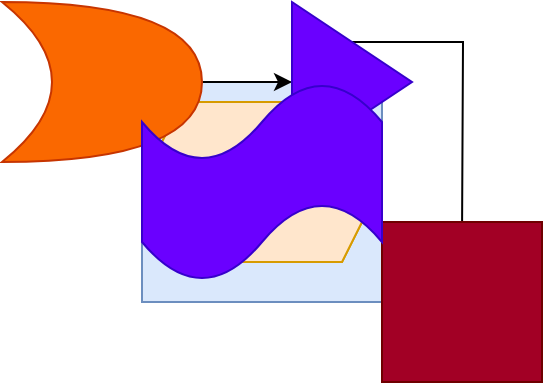 <mxfile version="16.5.6" type="github">
  <diagram id="yjQ7LZVjBN0isCQlKShD" name="Page-1">
    <mxGraphModel dx="1422" dy="761" grid="1" gridSize="10" guides="1" tooltips="1" connect="1" arrows="1" fold="1" page="1" pageScale="1" pageWidth="850" pageHeight="1100" math="0" shadow="0">
      <root>
        <mxCell id="0" />
        <mxCell id="1" parent="0" />
        <mxCell id="pTKxsam-uVrlk1Ll9zSU-1" value="" style="rounded=0;whiteSpace=wrap;html=1;fillColor=#dae8fc;strokeColor=#6c8ebf;" vertex="1" parent="1">
          <mxGeometry x="360" y="340" width="120" height="110" as="geometry" />
        </mxCell>
        <mxCell id="pTKxsam-uVrlk1Ll9zSU-2" value="" style="shape=hexagon;perimeter=hexagonPerimeter2;whiteSpace=wrap;html=1;fixedSize=1;fillColor=#ffe6cc;strokeColor=#d79b00;" vertex="1" parent="1">
          <mxGeometry x="360" y="350" width="120" height="80" as="geometry" />
        </mxCell>
        <mxCell id="pTKxsam-uVrlk1Ll9zSU-3" value="" style="shape=hexagon;perimeter=hexagonPerimeter2;whiteSpace=wrap;html=1;fixedSize=1;fillColor=#ffe6cc;strokeColor=#d79b00;" vertex="1" parent="1">
          <mxGeometry x="360" y="350" width="120" height="80" as="geometry" />
        </mxCell>
        <mxCell id="pTKxsam-uVrlk1Ll9zSU-4" style="edgeStyle=orthogonalEdgeStyle;rounded=0;orthogonalLoop=1;jettySize=auto;html=1;entryX=0;entryY=0.5;entryDx=0;entryDy=0;" edge="1" source="pTKxsam-uVrlk1Ll9zSU-5" target="pTKxsam-uVrlk1Ll9zSU-7" parent="1">
          <mxGeometry relative="1" as="geometry" />
        </mxCell>
        <mxCell id="pTKxsam-uVrlk1Ll9zSU-5" value="" style="shape=xor;whiteSpace=wrap;html=1;fillColor=#fa6800;fontColor=#000000;strokeColor=#C73500;" vertex="1" parent="1">
          <mxGeometry x="290" y="300" width="100" height="80" as="geometry" />
        </mxCell>
        <mxCell id="pTKxsam-uVrlk1Ll9zSU-6" style="edgeStyle=orthogonalEdgeStyle;rounded=0;orthogonalLoop=1;jettySize=auto;html=1;exitX=0.5;exitY=0;exitDx=0;exitDy=0;" edge="1" source="pTKxsam-uVrlk1Ll9zSU-7" parent="1">
          <mxGeometry relative="1" as="geometry">
            <mxPoint x="520" y="420" as="targetPoint" />
          </mxGeometry>
        </mxCell>
        <mxCell id="pTKxsam-uVrlk1Ll9zSU-7" value="" style="triangle;whiteSpace=wrap;html=1;fillColor=#6a00ff;fontColor=#ffffff;strokeColor=#3700CC;" vertex="1" parent="1">
          <mxGeometry x="435" y="300" width="60" height="80" as="geometry" />
        </mxCell>
        <mxCell id="pTKxsam-uVrlk1Ll9zSU-8" value="" style="whiteSpace=wrap;html=1;aspect=fixed;fillColor=#a20025;fontColor=#ffffff;strokeColor=#6F0000;" vertex="1" parent="1">
          <mxGeometry x="480" y="410" width="80" height="80" as="geometry" />
        </mxCell>
        <mxCell id="pTKxsam-uVrlk1Ll9zSU-9" value="" style="shape=tape;whiteSpace=wrap;html=1;fillColor=#6a00ff;fontColor=#ffffff;strokeColor=#3700CC;" vertex="1" parent="1">
          <mxGeometry x="360" y="340" width="120" height="100" as="geometry" />
        </mxCell>
      </root>
    </mxGraphModel>
  </diagram>
</mxfile>
